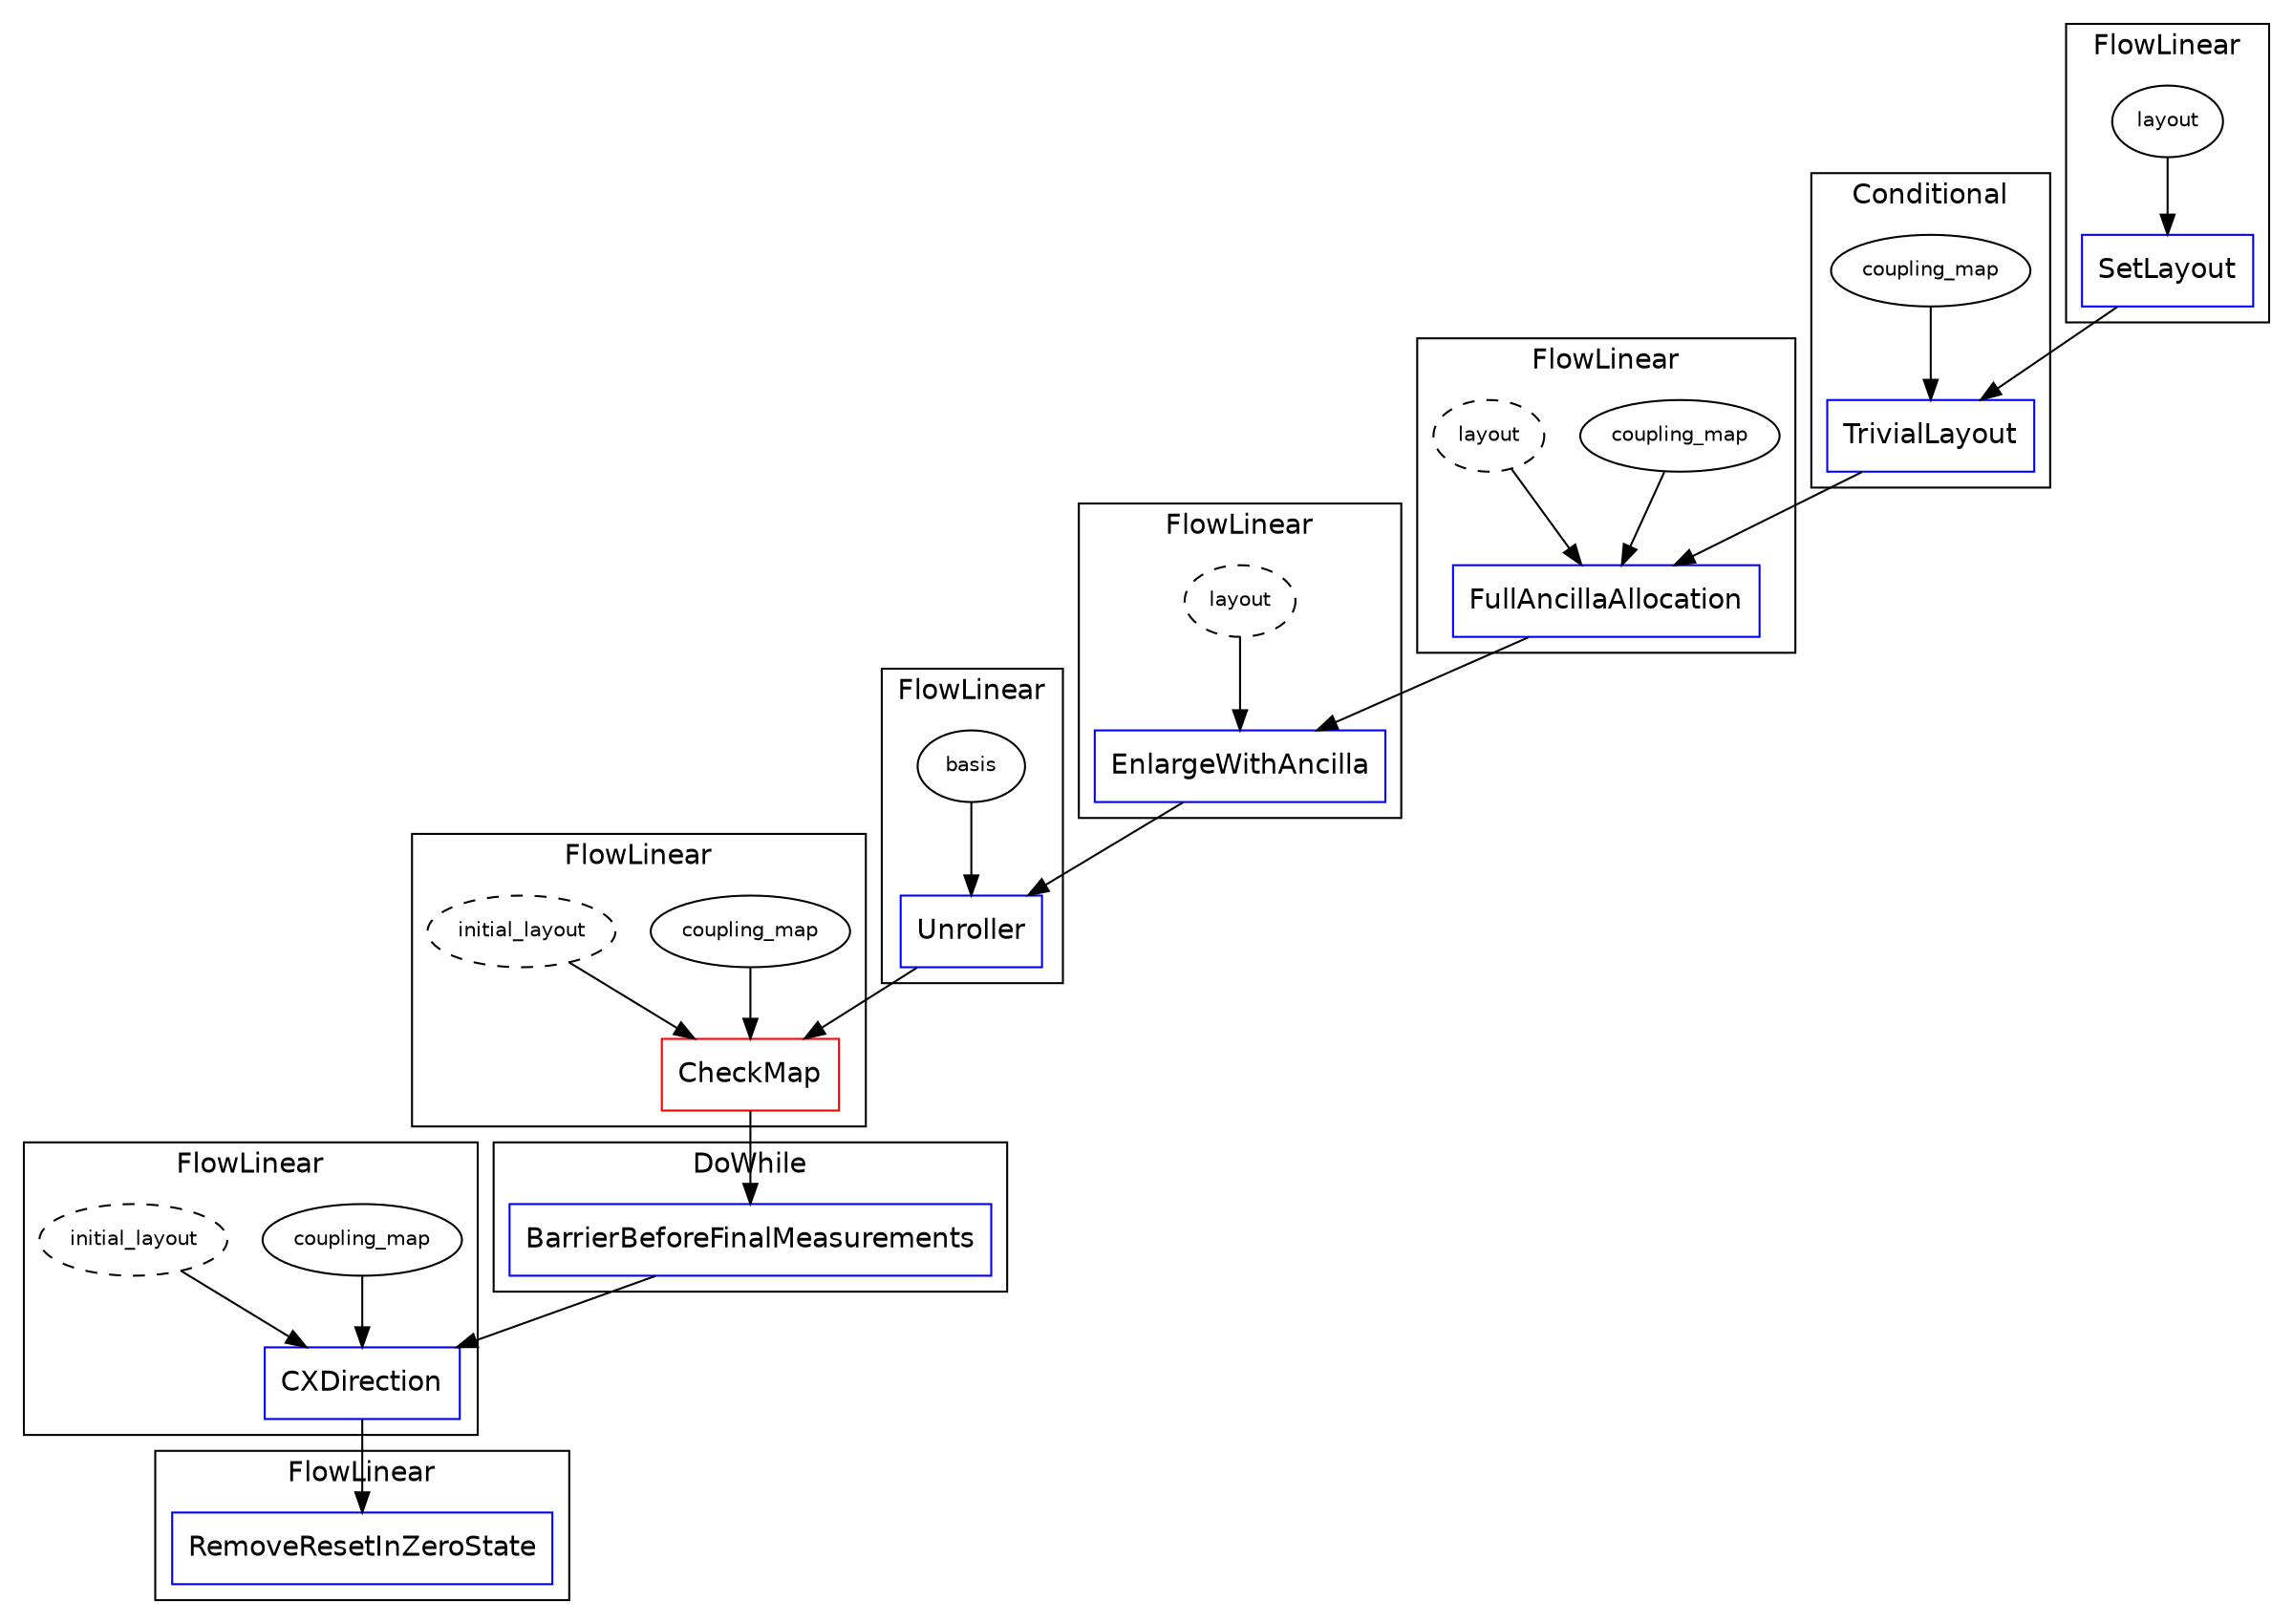 digraph G {
subgraph cluster_0 {
fontname=helvetica;
label=FlowLinear;
1 [color=blue, fontname=helvetica, label=SetLayout, shape=rectangle];
2 [color=black, fontname=helvetica, fontsize=10, label=layout, shape=ellipse, style=solid];
2 -> 1;
}

subgraph cluster_3 {
fontname=helvetica;
label=Conditional;
4 [color=blue, fontname=helvetica, label=TrivialLayout, shape=rectangle];
5 [color=black, fontname=helvetica, fontsize=10, label=coupling_map, shape=ellipse, style=solid];
5 -> 4;
1 -> 4;
}

subgraph cluster_6 {
fontname=helvetica;
label=FlowLinear;
7 [color=blue, fontname=helvetica, label=FullAncillaAllocation, shape=rectangle];
8 [color=black, fontname=helvetica, fontsize=10, label=coupling_map, shape=ellipse, style=solid];
8 -> 7;
9 [color=black, fontname=helvetica, fontsize=10, label=layout, shape=ellipse, style=dashed];
9 -> 7;
4 -> 7;
}

subgraph cluster_10 {
fontname=helvetica;
label=FlowLinear;
11 [color=blue, fontname=helvetica, label=EnlargeWithAncilla, shape=rectangle];
12 [color=black, fontname=helvetica, fontsize=10, label=layout, shape=ellipse, style=dashed];
12 -> 11;
7 -> 11;
}

subgraph cluster_13 {
fontname=helvetica;
label=FlowLinear;
14 [color=blue, fontname=helvetica, label=Unroller, shape=rectangle];
15 [color=black, fontname=helvetica, fontsize=10, label=basis, shape=ellipse, style=solid];
15 -> 14;
11 -> 14;
}

subgraph cluster_16 {
fontname=helvetica;
label=FlowLinear;
17 [color=red, fontname=helvetica, label=CheckMap, shape=rectangle];
18 [color=black, fontname=helvetica, fontsize=10, label=coupling_map, shape=ellipse, style=solid];
18 -> 17;
19 [color=black, fontname=helvetica, fontsize=10, label=initial_layout, shape=ellipse, style=dashed];
19 -> 17;
14 -> 17;
}

subgraph cluster_20 {
fontname=helvetica;
label=DoWhile;
21 [color=blue, fontname=helvetica, label=BarrierBeforeFinalMeasurements, shape=rectangle];
17 -> 21;
}

subgraph cluster_22 {
fontname=helvetica;
label=FlowLinear;
23 [color=blue, fontname=helvetica, label=CXDirection, shape=rectangle];
24 [color=black, fontname=helvetica, fontsize=10, label=coupling_map, shape=ellipse, style=solid];
24 -> 23;
25 [color=black, fontname=helvetica, fontsize=10, label=initial_layout, shape=ellipse, style=dashed];
25 -> 23;
21 -> 23;
}

subgraph cluster_26 {
fontname=helvetica;
label=FlowLinear;
27 [color=blue, fontname=helvetica, label=RemoveResetInZeroState, shape=rectangle];
23 -> 27;
}

}
